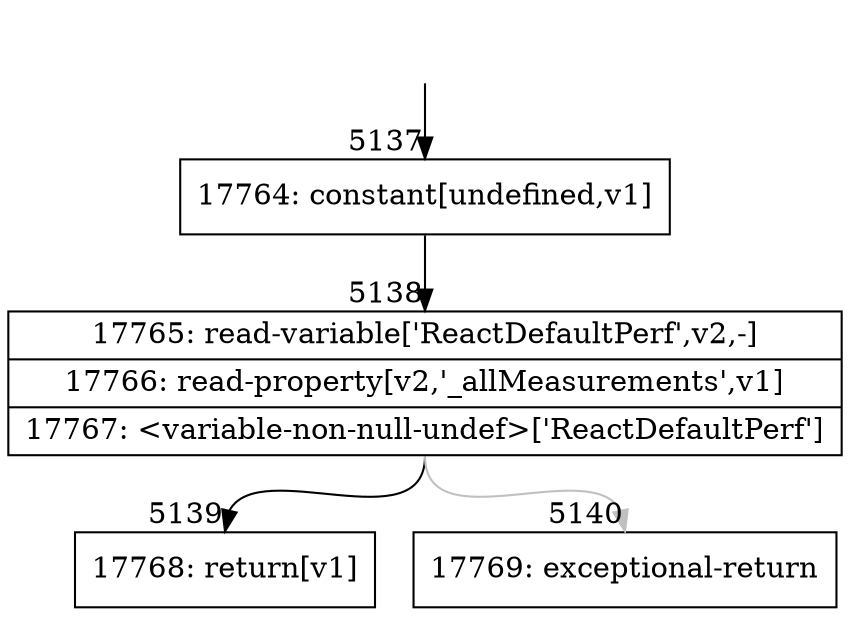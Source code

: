 digraph {
rankdir="TD"
BB_entry347[shape=none,label=""];
BB_entry347 -> BB5137 [tailport=s, headport=n, headlabel="    5137"]
BB5137 [shape=record label="{17764: constant[undefined,v1]}" ] 
BB5137 -> BB5138 [tailport=s, headport=n, headlabel="      5138"]
BB5138 [shape=record label="{17765: read-variable['ReactDefaultPerf',v2,-]|17766: read-property[v2,'_allMeasurements',v1]|17767: \<variable-non-null-undef\>['ReactDefaultPerf']}" ] 
BB5138 -> BB5139 [tailport=s, headport=n, headlabel="      5139"]
BB5138 -> BB5140 [tailport=s, headport=n, color=gray, headlabel="      5140"]
BB5139 [shape=record label="{17768: return[v1]}" ] 
BB5140 [shape=record label="{17769: exceptional-return}" ] 
//#$~ 9376
}
